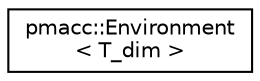 digraph "Graphical Class Hierarchy"
{
 // LATEX_PDF_SIZE
  edge [fontname="Helvetica",fontsize="10",labelfontname="Helvetica",labelfontsize="10"];
  node [fontname="Helvetica",fontsize="10",shape=record];
  rankdir="LR";
  Node0 [label="pmacc::Environment\l\< T_dim \>",height=0.2,width=0.4,color="black", fillcolor="white", style="filled",URL="$classpmacc_1_1_environment.html",tooltip="Global Environment singleton for PMacc."];
}
